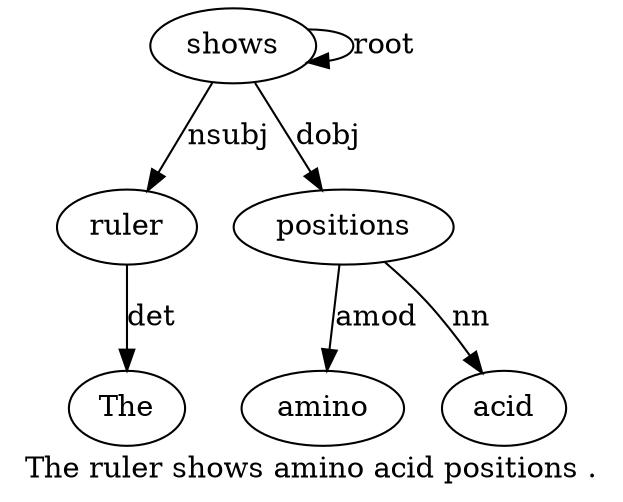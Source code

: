 digraph "The ruler shows amino acid positions ." {
label="The ruler shows amino acid positions .";
ruler2 [style=filled, fillcolor=white, label=ruler];
The1 [style=filled, fillcolor=white, label=The];
ruler2 -> The1  [label=det];
shows3 [style=filled, fillcolor=white, label=shows];
shows3 -> ruler2  [label=nsubj];
shows3 -> shows3  [label=root];
positions6 [style=filled, fillcolor=white, label=positions];
amino4 [style=filled, fillcolor=white, label=amino];
positions6 -> amino4  [label=amod];
acid5 [style=filled, fillcolor=white, label=acid];
positions6 -> acid5  [label=nn];
shows3 -> positions6  [label=dobj];
}
